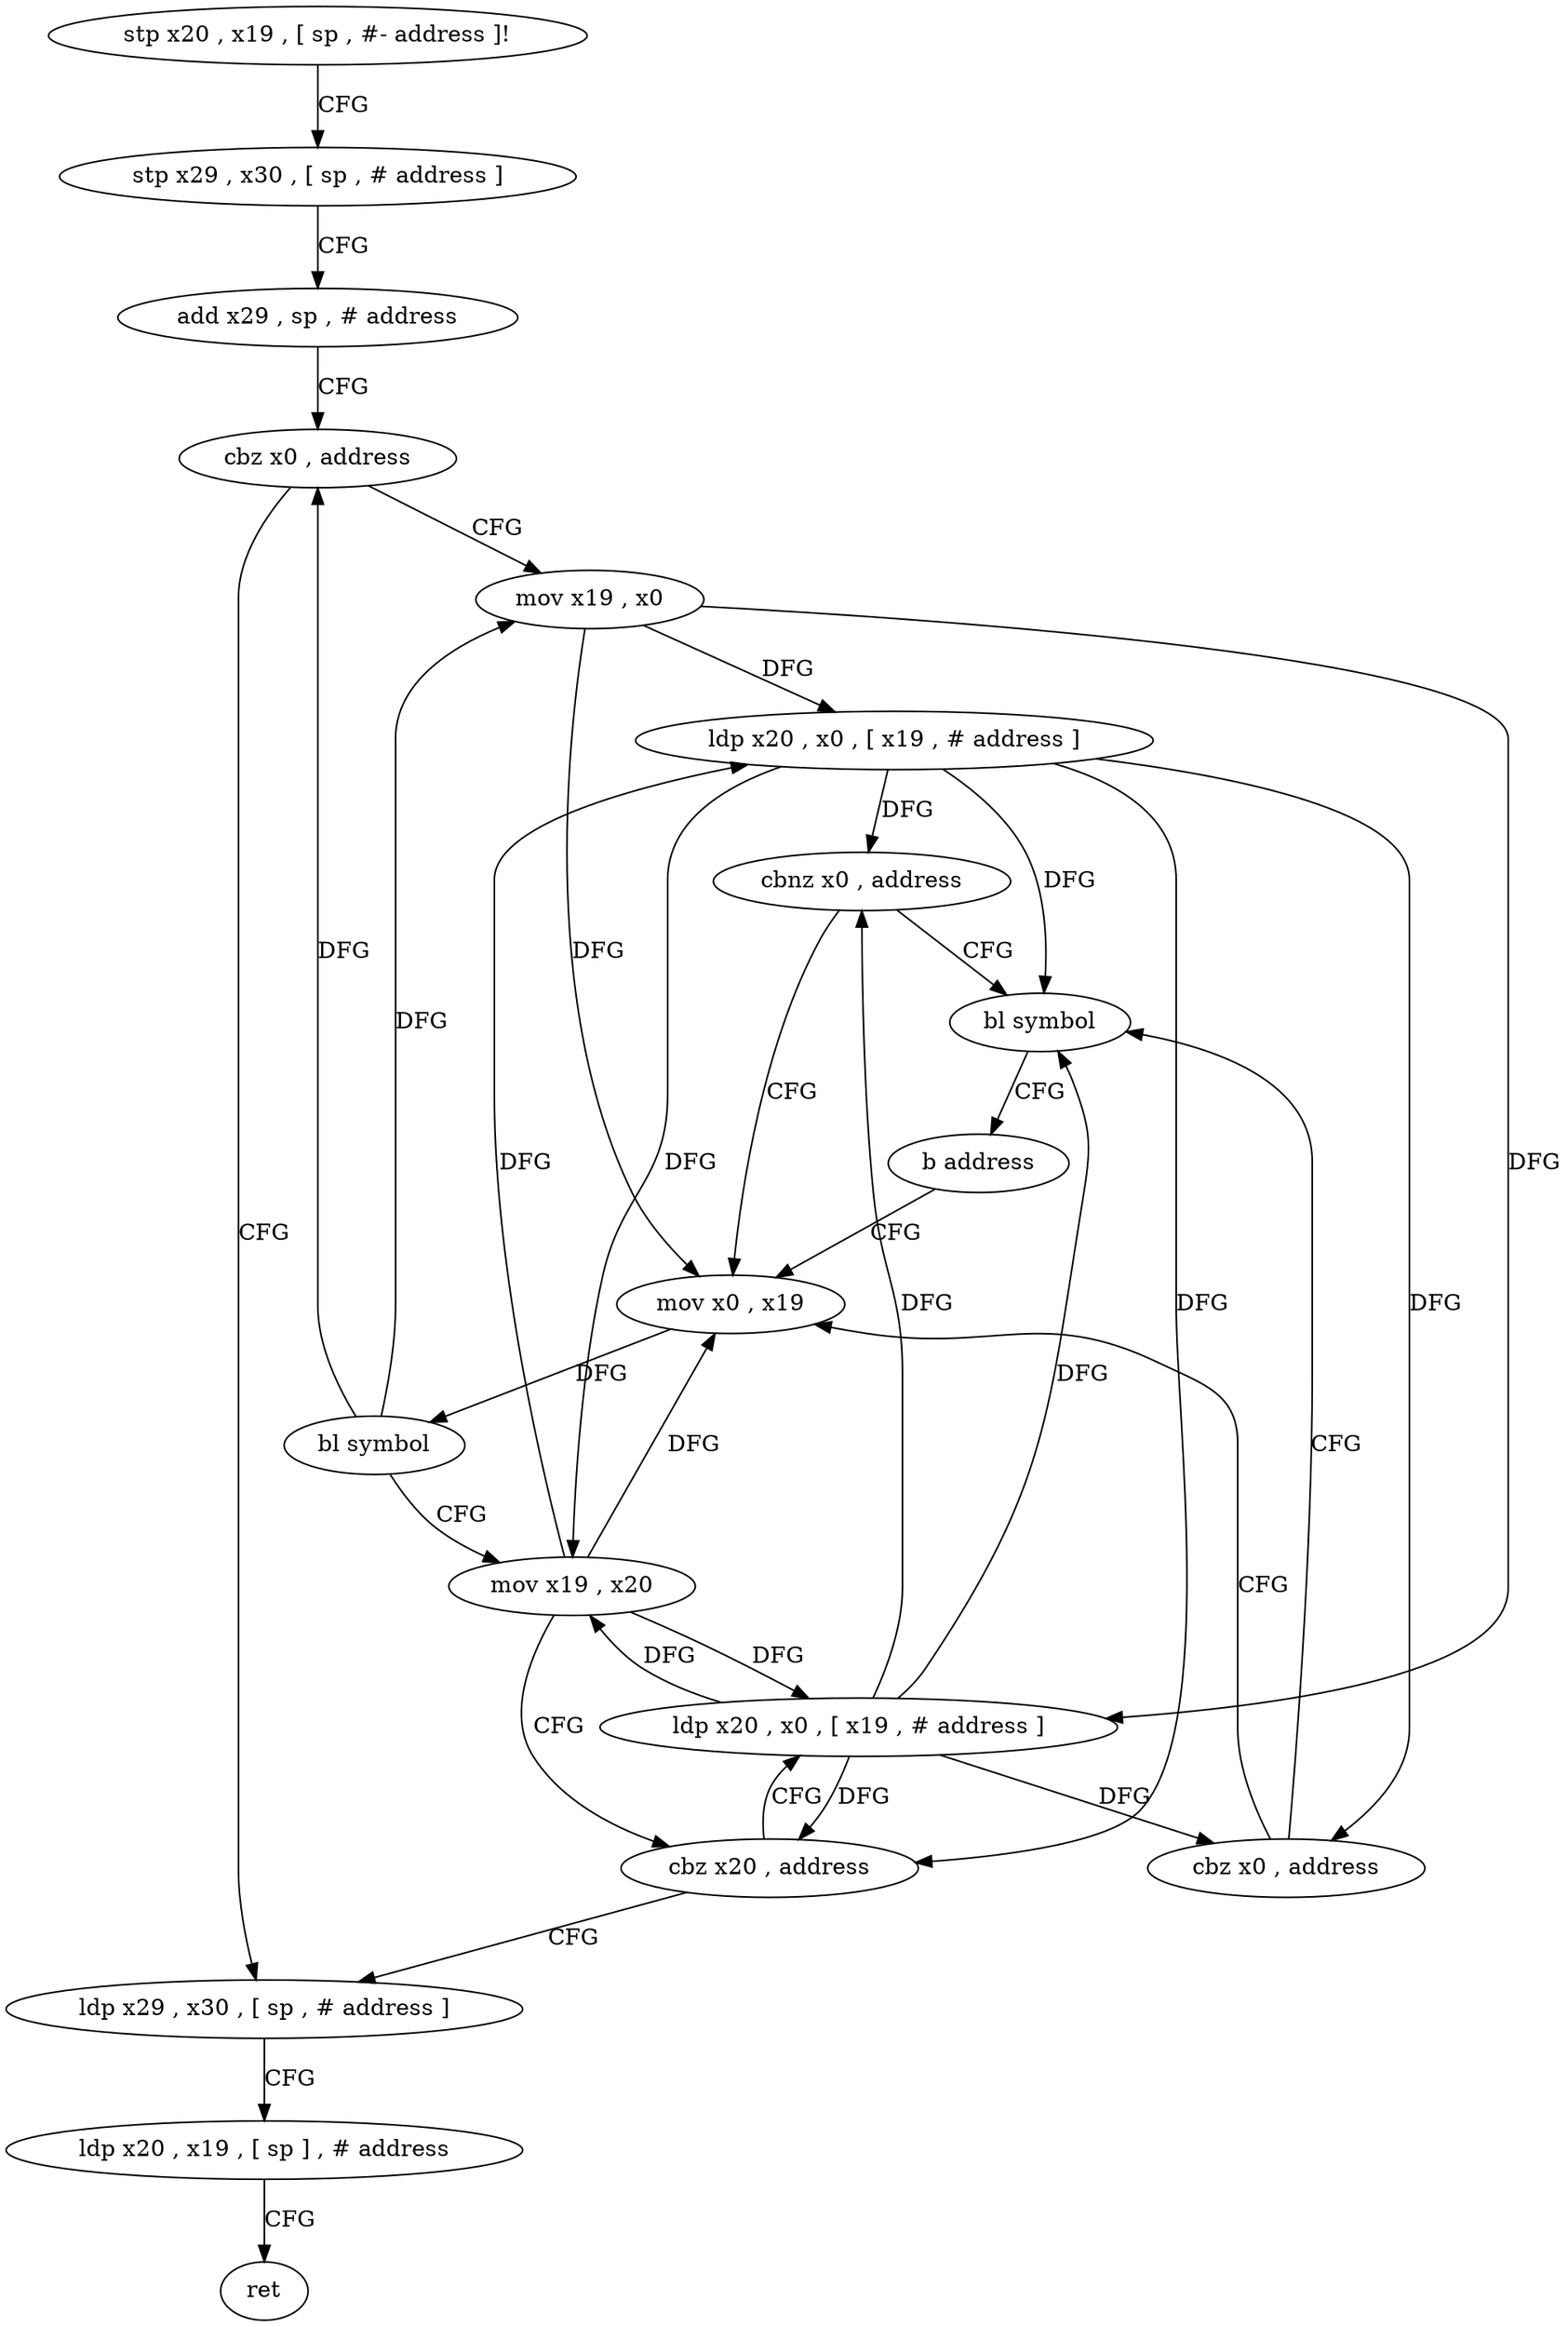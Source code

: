 digraph "func" {
"4210376" [label = "stp x20 , x19 , [ sp , #- address ]!" ]
"4210380" [label = "stp x29 , x30 , [ sp , # address ]" ]
"4210384" [label = "add x29 , sp , # address" ]
"4210388" [label = "cbz x0 , address" ]
"4210436" [label = "ldp x29 , x30 , [ sp , # address ]" ]
"4210392" [label = "mov x19 , x0" ]
"4210440" [label = "ldp x20 , x19 , [ sp ] , # address" ]
"4210444" [label = "ret" ]
"4210396" [label = "ldp x20 , x0 , [ x19 , # address ]" ]
"4210400" [label = "cbnz x0 , address" ]
"4210428" [label = "bl symbol" ]
"4210404" [label = "mov x0 , x19" ]
"4210432" [label = "b address" ]
"4210408" [label = "bl symbol" ]
"4210412" [label = "mov x19 , x20" ]
"4210416" [label = "cbz x20 , address" ]
"4210420" [label = "ldp x20 , x0 , [ x19 , # address ]" ]
"4210424" [label = "cbz x0 , address" ]
"4210376" -> "4210380" [ label = "CFG" ]
"4210380" -> "4210384" [ label = "CFG" ]
"4210384" -> "4210388" [ label = "CFG" ]
"4210388" -> "4210436" [ label = "CFG" ]
"4210388" -> "4210392" [ label = "CFG" ]
"4210436" -> "4210440" [ label = "CFG" ]
"4210392" -> "4210396" [ label = "DFG" ]
"4210392" -> "4210404" [ label = "DFG" ]
"4210392" -> "4210420" [ label = "DFG" ]
"4210440" -> "4210444" [ label = "CFG" ]
"4210396" -> "4210400" [ label = "DFG" ]
"4210396" -> "4210412" [ label = "DFG" ]
"4210396" -> "4210416" [ label = "DFG" ]
"4210396" -> "4210428" [ label = "DFG" ]
"4210396" -> "4210424" [ label = "DFG" ]
"4210400" -> "4210428" [ label = "CFG" ]
"4210400" -> "4210404" [ label = "CFG" ]
"4210428" -> "4210432" [ label = "CFG" ]
"4210404" -> "4210408" [ label = "DFG" ]
"4210432" -> "4210404" [ label = "CFG" ]
"4210408" -> "4210412" [ label = "CFG" ]
"4210408" -> "4210388" [ label = "DFG" ]
"4210408" -> "4210392" [ label = "DFG" ]
"4210412" -> "4210416" [ label = "CFG" ]
"4210412" -> "4210396" [ label = "DFG" ]
"4210412" -> "4210404" [ label = "DFG" ]
"4210412" -> "4210420" [ label = "DFG" ]
"4210416" -> "4210436" [ label = "CFG" ]
"4210416" -> "4210420" [ label = "CFG" ]
"4210420" -> "4210424" [ label = "DFG" ]
"4210420" -> "4210400" [ label = "DFG" ]
"4210420" -> "4210428" [ label = "DFG" ]
"4210420" -> "4210412" [ label = "DFG" ]
"4210420" -> "4210416" [ label = "DFG" ]
"4210424" -> "4210404" [ label = "CFG" ]
"4210424" -> "4210428" [ label = "CFG" ]
}
